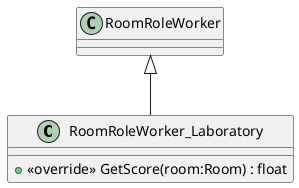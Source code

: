 @startuml
class RoomRoleWorker_Laboratory {
    + <<override>> GetScore(room:Room) : float
}
RoomRoleWorker <|-- RoomRoleWorker_Laboratory
@enduml
